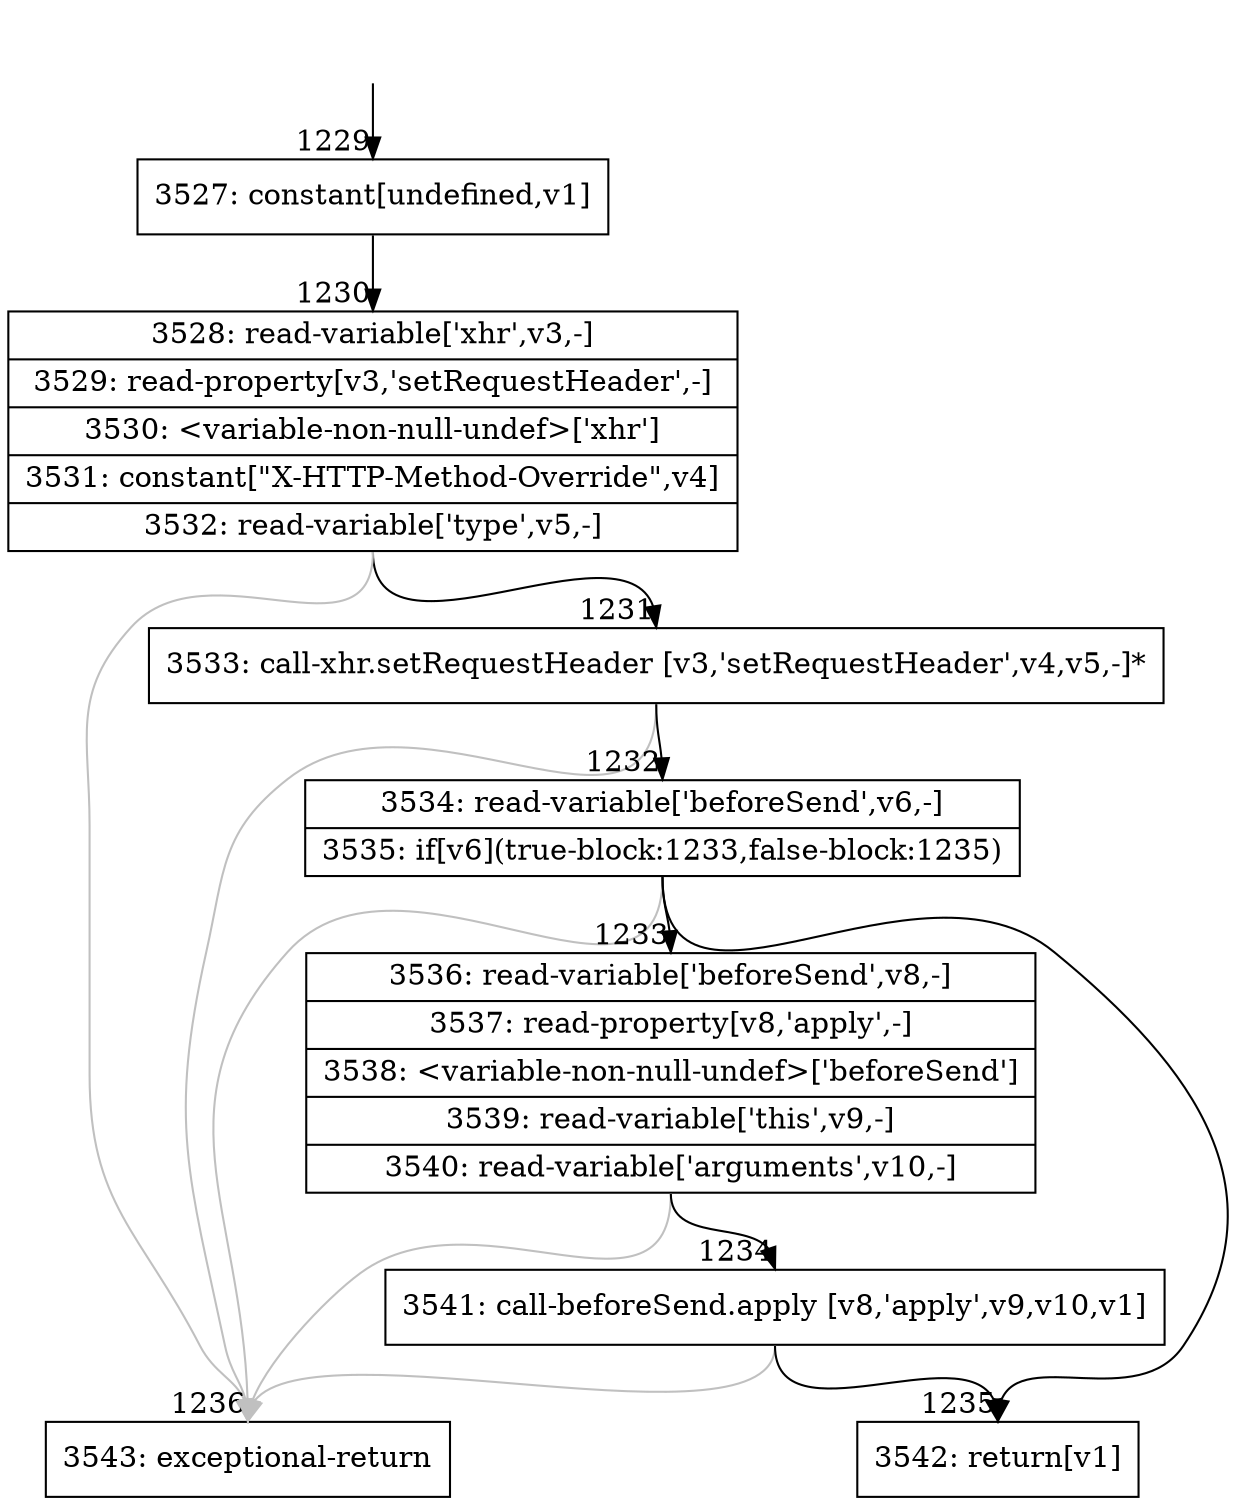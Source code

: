 digraph {
rankdir="TD"
BB_entry91[shape=none,label=""];
BB_entry91 -> BB1229 [tailport=s, headport=n, headlabel="    1229"]
BB1229 [shape=record label="{3527: constant[undefined,v1]}" ] 
BB1229 -> BB1230 [tailport=s, headport=n, headlabel="      1230"]
BB1230 [shape=record label="{3528: read-variable['xhr',v3,-]|3529: read-property[v3,'setRequestHeader',-]|3530: \<variable-non-null-undef\>['xhr']|3531: constant[\"X-HTTP-Method-Override\",v4]|3532: read-variable['type',v5,-]}" ] 
BB1230 -> BB1231 [tailport=s, headport=n, headlabel="      1231"]
BB1230 -> BB1236 [tailport=s, headport=n, color=gray, headlabel="      1236"]
BB1231 [shape=record label="{3533: call-xhr.setRequestHeader [v3,'setRequestHeader',v4,v5,-]*}" ] 
BB1231 -> BB1232 [tailport=s, headport=n, headlabel="      1232"]
BB1231 -> BB1236 [tailport=s, headport=n, color=gray]
BB1232 [shape=record label="{3534: read-variable['beforeSend',v6,-]|3535: if[v6](true-block:1233,false-block:1235)}" ] 
BB1232 -> BB1233 [tailport=s, headport=n, headlabel="      1233"]
BB1232 -> BB1235 [tailport=s, headport=n, headlabel="      1235"]
BB1232 -> BB1236 [tailport=s, headport=n, color=gray]
BB1233 [shape=record label="{3536: read-variable['beforeSend',v8,-]|3537: read-property[v8,'apply',-]|3538: \<variable-non-null-undef\>['beforeSend']|3539: read-variable['this',v9,-]|3540: read-variable['arguments',v10,-]}" ] 
BB1233 -> BB1234 [tailport=s, headport=n, headlabel="      1234"]
BB1233 -> BB1236 [tailport=s, headport=n, color=gray]
BB1234 [shape=record label="{3541: call-beforeSend.apply [v8,'apply',v9,v10,v1]}" ] 
BB1234 -> BB1235 [tailport=s, headport=n]
BB1234 -> BB1236 [tailport=s, headport=n, color=gray]
BB1235 [shape=record label="{3542: return[v1]}" ] 
BB1236 [shape=record label="{3543: exceptional-return}" ] 
//#$~ 1167
}
